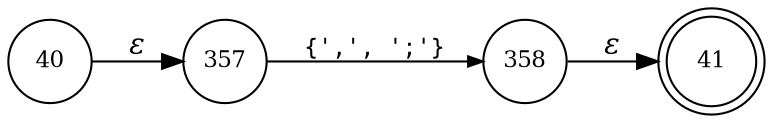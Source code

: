digraph ATN {
rankdir=LR;
s41[fontsize=11, label="41", shape=doublecircle, fixedsize=true, width=.6];
s357[fontsize=11,label="357", shape=circle, fixedsize=true, width=.55, peripheries=1];
s358[fontsize=11,label="358", shape=circle, fixedsize=true, width=.55, peripheries=1];
s40[fontsize=11,label="40", shape=circle, fixedsize=true, width=.55, peripheries=1];
s40 -> s357 [fontname="Times-Italic", label="&epsilon;"];
s357 -> s358 [fontsize=11, fontname="Courier", arrowsize=.7, label = "{',', ';'}", arrowhead = normal];
s358 -> s41 [fontname="Times-Italic", label="&epsilon;"];
}